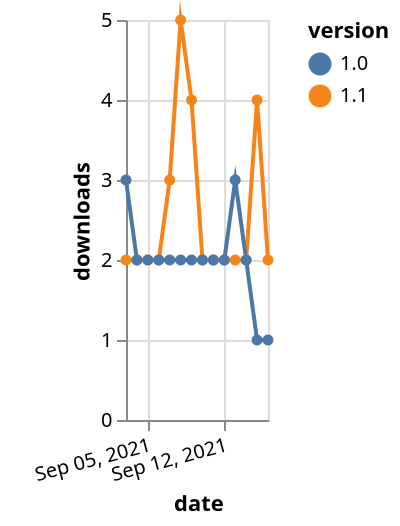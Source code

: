 {"$schema": "https://vega.github.io/schema/vega-lite/v5.json", "description": "A simple bar chart with embedded data.", "data": {"values": [{"date": "2021-09-03", "total": 1406, "delta": 2, "version": "1.1"}, {"date": "2021-09-04", "total": 1408, "delta": 2, "version": "1.1"}, {"date": "2021-09-05", "total": 1410, "delta": 2, "version": "1.1"}, {"date": "2021-09-06", "total": 1412, "delta": 2, "version": "1.1"}, {"date": "2021-09-07", "total": 1415, "delta": 3, "version": "1.1"}, {"date": "2021-09-08", "total": 1420, "delta": 5, "version": "1.1"}, {"date": "2021-09-09", "total": 1424, "delta": 4, "version": "1.1"}, {"date": "2021-09-10", "total": 1426, "delta": 2, "version": "1.1"}, {"date": "2021-09-11", "total": 1428, "delta": 2, "version": "1.1"}, {"date": "2021-09-12", "total": 1430, "delta": 2, "version": "1.1"}, {"date": "2021-09-13", "total": 1432, "delta": 2, "version": "1.1"}, {"date": "2021-09-14", "total": 1434, "delta": 2, "version": "1.1"}, {"date": "2021-09-15", "total": 1438, "delta": 4, "version": "1.1"}, {"date": "2021-09-16", "total": 1440, "delta": 2, "version": "1.1"}, {"date": "2021-09-03", "total": 1338, "delta": 3, "version": "1.0"}, {"date": "2021-09-04", "total": 1340, "delta": 2, "version": "1.0"}, {"date": "2021-09-05", "total": 1342, "delta": 2, "version": "1.0"}, {"date": "2021-09-06", "total": 1344, "delta": 2, "version": "1.0"}, {"date": "2021-09-07", "total": 1346, "delta": 2, "version": "1.0"}, {"date": "2021-09-08", "total": 1348, "delta": 2, "version": "1.0"}, {"date": "2021-09-09", "total": 1350, "delta": 2, "version": "1.0"}, {"date": "2021-09-10", "total": 1352, "delta": 2, "version": "1.0"}, {"date": "2021-09-11", "total": 1354, "delta": 2, "version": "1.0"}, {"date": "2021-09-12", "total": 1356, "delta": 2, "version": "1.0"}, {"date": "2021-09-13", "total": 1359, "delta": 3, "version": "1.0"}, {"date": "2021-09-14", "total": 1361, "delta": 2, "version": "1.0"}, {"date": "2021-09-15", "total": 1362, "delta": 1, "version": "1.0"}, {"date": "2021-09-16", "total": 1363, "delta": 1, "version": "1.0"}]}, "width": "container", "mark": {"type": "line", "point": {"filled": true}}, "encoding": {"x": {"field": "date", "type": "temporal", "timeUnit": "yearmonthdate", "title": "date", "axis": {"labelAngle": -15}}, "y": {"field": "delta", "type": "quantitative", "title": "downloads"}, "color": {"field": "version", "type": "nominal"}, "tooltip": {"field": "delta"}}}